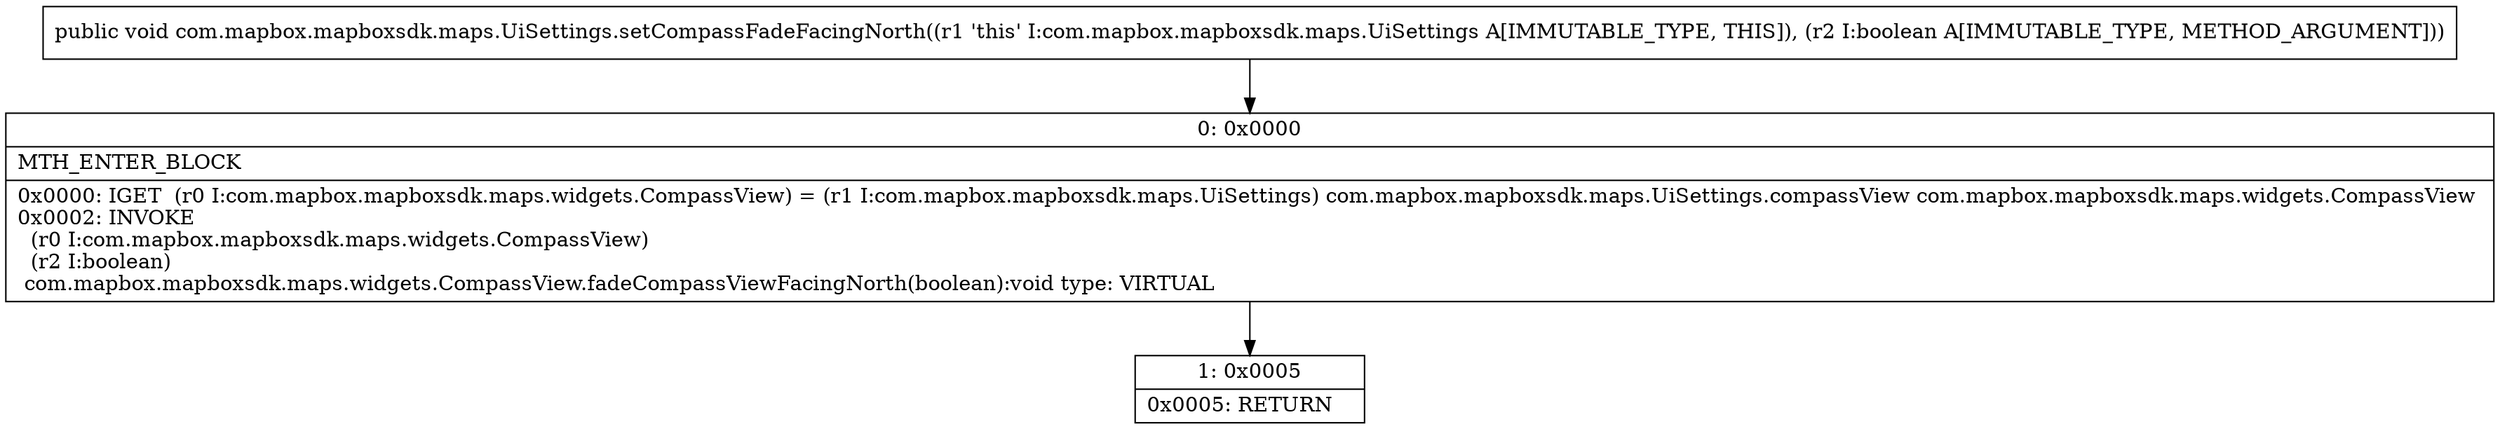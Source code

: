 digraph "CFG forcom.mapbox.mapboxsdk.maps.UiSettings.setCompassFadeFacingNorth(Z)V" {
Node_0 [shape=record,label="{0\:\ 0x0000|MTH_ENTER_BLOCK\l|0x0000: IGET  (r0 I:com.mapbox.mapboxsdk.maps.widgets.CompassView) = (r1 I:com.mapbox.mapboxsdk.maps.UiSettings) com.mapbox.mapboxsdk.maps.UiSettings.compassView com.mapbox.mapboxsdk.maps.widgets.CompassView \l0x0002: INVOKE  \l  (r0 I:com.mapbox.mapboxsdk.maps.widgets.CompassView)\l  (r2 I:boolean)\l com.mapbox.mapboxsdk.maps.widgets.CompassView.fadeCompassViewFacingNorth(boolean):void type: VIRTUAL \l}"];
Node_1 [shape=record,label="{1\:\ 0x0005|0x0005: RETURN   \l}"];
MethodNode[shape=record,label="{public void com.mapbox.mapboxsdk.maps.UiSettings.setCompassFadeFacingNorth((r1 'this' I:com.mapbox.mapboxsdk.maps.UiSettings A[IMMUTABLE_TYPE, THIS]), (r2 I:boolean A[IMMUTABLE_TYPE, METHOD_ARGUMENT])) }"];
MethodNode -> Node_0;
Node_0 -> Node_1;
}


